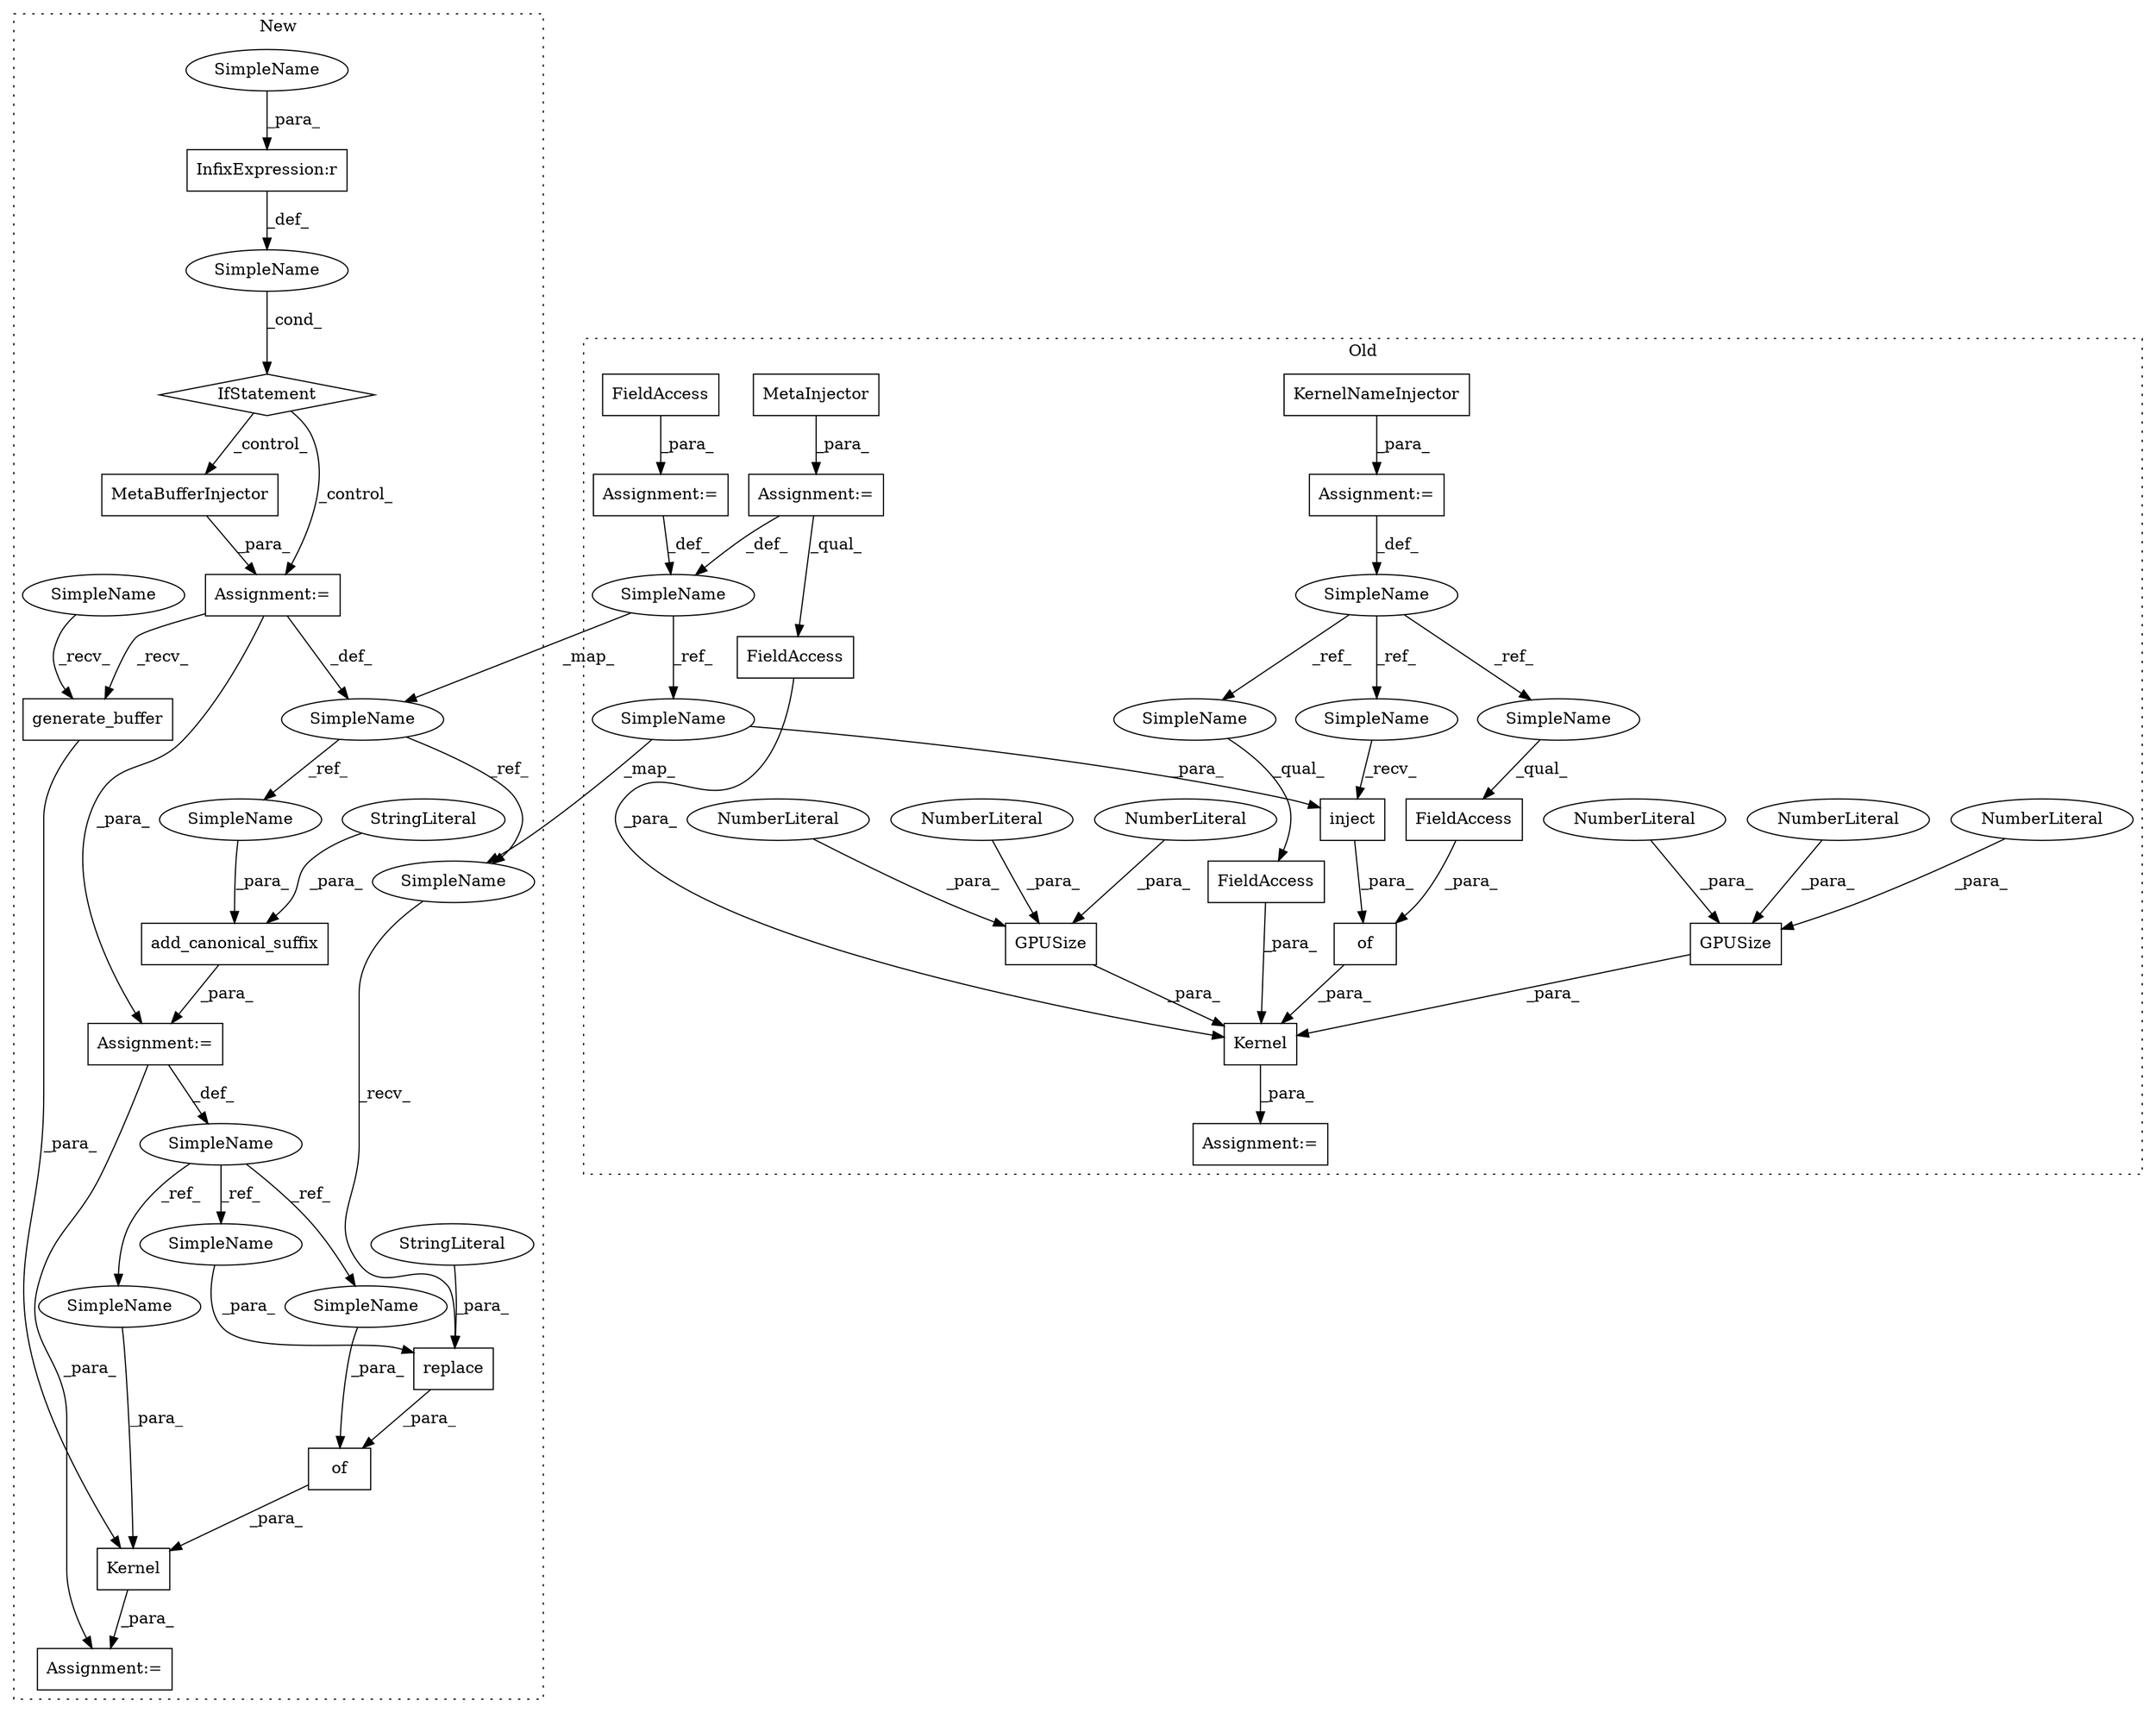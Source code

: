 digraph G {
subgraph cluster0 {
1 [label="GPUSize" a="32" s="1750,1763" l="8,1" shape="box"];
3 [label="NumberLiteral" a="34" s="1758" l="1" shape="ellipse"];
4 [label="NumberLiteral" a="34" s="1762" l="1" shape="ellipse"];
5 [label="NumberLiteral" a="34" s="1760" l="1" shape="ellipse"];
13 [label="Kernel" a="32" s="1690,1803" l="7,1" shape="box"];
14 [label="KernelNameInjector" a="32" s="1552,1573" l="19,1" shape="box"];
16 [label="FieldAccess" a="22" s="1704" l="18" shape="box"];
17 [label="FieldAccess" a="22" s="1783" l="20" shape="box"];
18 [label="FieldAccess" a="22" s="1731" l="18" shape="box"];
19 [label="of" a="32" s="1701,1729" l="3,1" shape="box"];
20 [label="MetaInjector" a="32" s="1397" l="14" shape="box"];
22 [label="SimpleName" a="42" s="1601" l="6" shape="ellipse"];
24 [label="Assignment:=" a="7" s="1396" l="1" shape="box"];
26 [label="Assignment:=" a="7" s="1689" l="1" shape="box"];
28 [label="Assignment:=" a="7" s="1586" l="1" shape="box"];
29 [label="GPUSize" a="32" s="1765,1781" l="8,1" shape="box"];
30 [label="NumberLiteral" a="34" s="1773" l="4" shape="ellipse"];
31 [label="NumberLiteral" a="34" s="1778" l="1" shape="ellipse"];
32 [label="NumberLiteral" a="34" s="1780" l="1" shape="ellipse"];
33 [label="FieldAccess" a="22" s="1587" l="8" shape="box"];
34 [label="inject" a="32" s="1663,1676" l="7,1" shape="box"];
36 [label="SimpleName" a="42" s="1538" l="13" shape="ellipse"];
39 [label="Assignment:=" a="7" s="1551" l="1" shape="box"];
40 [label="SimpleName" a="42" s="1704" l="13" shape="ellipse"];
41 [label="SimpleName" a="42" s="1649" l="13" shape="ellipse"];
42 [label="SimpleName" a="42" s="1731" l="13" shape="ellipse"];
50 [label="SimpleName" a="42" s="1670" l="6" shape="ellipse"];
label = "Old";
style="dotted";
}
subgraph cluster1 {
2 [label="generate_buffer" a="32" s="1450" l="17" shape="box"];
6 [label="MetaBufferInjector" a="32" s="1060" l="20" shape="box"];
7 [label="InfixExpression:r" a="27" s="1022" l="4" shape="box"];
8 [label="SimpleName" a="42" s="" l="" shape="ellipse"];
9 [label="IfStatement" a="25" s="999,1030" l="4,2" shape="diamond"];
10 [label="of" a="32" s="1399,1418" l="3,1" shape="box"];
11 [label="replace" a="32" s="1341,1374" l="8,1" shape="box"];
12 [label="add_canonical_suffix" a="32" s="1283,1320" l="21,1" shape="box"];
15 [label="StringLiteral" a="45" s="1349" l="15" shape="ellipse"];
21 [label="SimpleName" a="42" s="1219" l="6" shape="ellipse"];
23 [label="Assignment:=" a="7" s="1059" l="1" shape="box"];
25 [label="Kernel" a="32" s="1388,1467" l="7,1" shape="box"];
27 [label="Assignment:=" a="7" s="1387" l="1" shape="box"];
35 [label="SimpleName" a="42" s="1268" l="9" shape="ellipse"];
37 [label="StringLiteral" a="45" s="1304" l="9" shape="ellipse"];
38 [label="Assignment:=" a="7" s="1277" l="1" shape="box"];
43 [label="SimpleName" a="42" s="1420" l="9" shape="ellipse"];
44 [label="SimpleName" a="42" s="1365" l="9" shape="ellipse"];
45 [label="SimpleName" a="42" s="1402" l="9" shape="ellipse"];
46 [label="SimpleName" a="42" s="1314" l="6" shape="ellipse"];
47 [label="SimpleName" a="42" s="1334" l="6" shape="ellipse"];
48 [label="SimpleName" a="42" s="1003" l="19" shape="ellipse"];
49 [label="SimpleName" a="42" s="1430" l="19" shape="ellipse"];
label = "New";
style="dotted";
}
1 -> 13 [label="_para_"];
2 -> 25 [label="_para_"];
3 -> 1 [label="_para_"];
4 -> 1 [label="_para_"];
5 -> 1 [label="_para_"];
6 -> 23 [label="_para_"];
7 -> 8 [label="_def_"];
8 -> 9 [label="_cond_"];
9 -> 6 [label="_control_"];
9 -> 23 [label="_control_"];
10 -> 25 [label="_para_"];
11 -> 10 [label="_para_"];
12 -> 38 [label="_para_"];
13 -> 26 [label="_para_"];
14 -> 39 [label="_para_"];
15 -> 11 [label="_para_"];
16 -> 19 [label="_para_"];
17 -> 13 [label="_para_"];
18 -> 13 [label="_para_"];
19 -> 13 [label="_para_"];
20 -> 24 [label="_para_"];
21 -> 47 [label="_ref_"];
21 -> 46 [label="_ref_"];
22 -> 21 [label="_map_"];
22 -> 50 [label="_ref_"];
23 -> 38 [label="_para_"];
23 -> 21 [label="_def_"];
23 -> 2 [label="_recv_"];
24 -> 22 [label="_def_"];
24 -> 17 [label="_qual_"];
25 -> 27 [label="_para_"];
28 -> 22 [label="_def_"];
29 -> 13 [label="_para_"];
30 -> 29 [label="_para_"];
31 -> 29 [label="_para_"];
32 -> 29 [label="_para_"];
33 -> 28 [label="_para_"];
34 -> 19 [label="_para_"];
35 -> 44 [label="_ref_"];
35 -> 45 [label="_ref_"];
35 -> 43 [label="_ref_"];
36 -> 40 [label="_ref_"];
36 -> 41 [label="_ref_"];
36 -> 42 [label="_ref_"];
37 -> 12 [label="_para_"];
38 -> 27 [label="_para_"];
38 -> 35 [label="_def_"];
39 -> 36 [label="_def_"];
40 -> 16 [label="_qual_"];
41 -> 34 [label="_recv_"];
42 -> 18 [label="_qual_"];
43 -> 25 [label="_para_"];
44 -> 11 [label="_para_"];
45 -> 10 [label="_para_"];
46 -> 12 [label="_para_"];
47 -> 11 [label="_recv_"];
48 -> 7 [label="_para_"];
49 -> 2 [label="_recv_"];
50 -> 34 [label="_para_"];
50 -> 47 [label="_map_"];
}